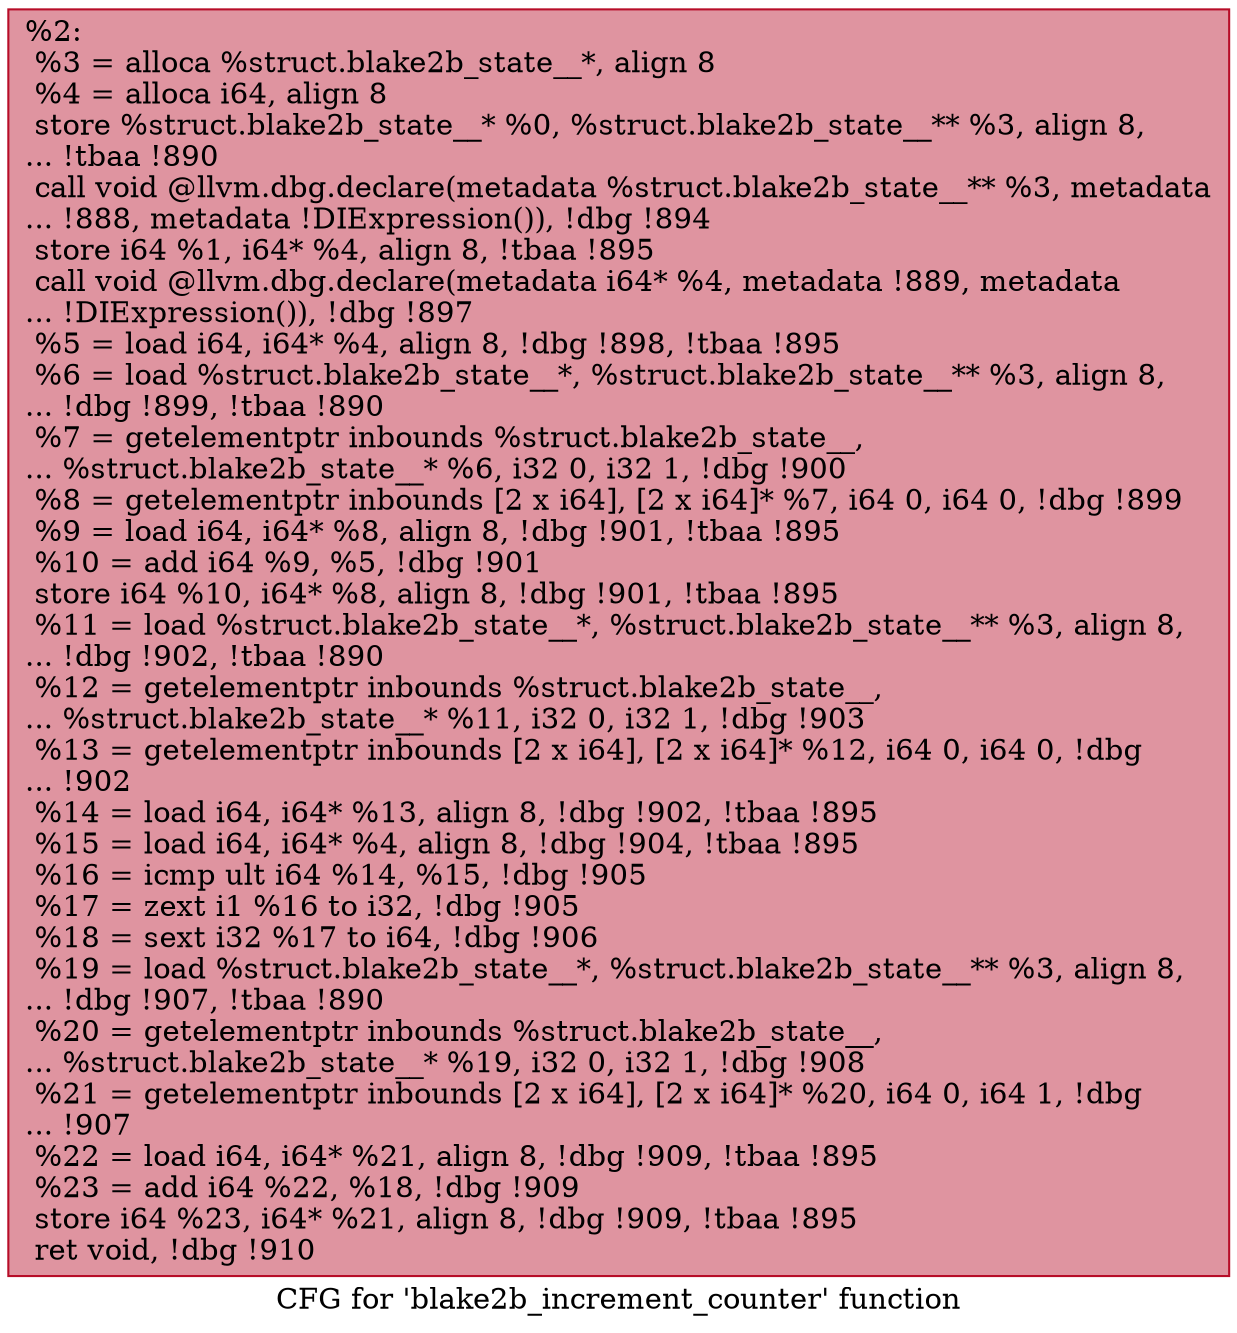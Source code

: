 digraph "CFG for 'blake2b_increment_counter' function" {
	label="CFG for 'blake2b_increment_counter' function";

	Node0x129a1c0 [shape=record,color="#b70d28ff", style=filled, fillcolor="#b70d2870",label="{%2:\l  %3 = alloca %struct.blake2b_state__*, align 8\l  %4 = alloca i64, align 8\l  store %struct.blake2b_state__* %0, %struct.blake2b_state__** %3, align 8,\l... !tbaa !890\l  call void @llvm.dbg.declare(metadata %struct.blake2b_state__** %3, metadata\l... !888, metadata !DIExpression()), !dbg !894\l  store i64 %1, i64* %4, align 8, !tbaa !895\l  call void @llvm.dbg.declare(metadata i64* %4, metadata !889, metadata\l... !DIExpression()), !dbg !897\l  %5 = load i64, i64* %4, align 8, !dbg !898, !tbaa !895\l  %6 = load %struct.blake2b_state__*, %struct.blake2b_state__** %3, align 8,\l... !dbg !899, !tbaa !890\l  %7 = getelementptr inbounds %struct.blake2b_state__,\l... %struct.blake2b_state__* %6, i32 0, i32 1, !dbg !900\l  %8 = getelementptr inbounds [2 x i64], [2 x i64]* %7, i64 0, i64 0, !dbg !899\l  %9 = load i64, i64* %8, align 8, !dbg !901, !tbaa !895\l  %10 = add i64 %9, %5, !dbg !901\l  store i64 %10, i64* %8, align 8, !dbg !901, !tbaa !895\l  %11 = load %struct.blake2b_state__*, %struct.blake2b_state__** %3, align 8,\l... !dbg !902, !tbaa !890\l  %12 = getelementptr inbounds %struct.blake2b_state__,\l... %struct.blake2b_state__* %11, i32 0, i32 1, !dbg !903\l  %13 = getelementptr inbounds [2 x i64], [2 x i64]* %12, i64 0, i64 0, !dbg\l... !902\l  %14 = load i64, i64* %13, align 8, !dbg !902, !tbaa !895\l  %15 = load i64, i64* %4, align 8, !dbg !904, !tbaa !895\l  %16 = icmp ult i64 %14, %15, !dbg !905\l  %17 = zext i1 %16 to i32, !dbg !905\l  %18 = sext i32 %17 to i64, !dbg !906\l  %19 = load %struct.blake2b_state__*, %struct.blake2b_state__** %3, align 8,\l... !dbg !907, !tbaa !890\l  %20 = getelementptr inbounds %struct.blake2b_state__,\l... %struct.blake2b_state__* %19, i32 0, i32 1, !dbg !908\l  %21 = getelementptr inbounds [2 x i64], [2 x i64]* %20, i64 0, i64 1, !dbg\l... !907\l  %22 = load i64, i64* %21, align 8, !dbg !909, !tbaa !895\l  %23 = add i64 %22, %18, !dbg !909\l  store i64 %23, i64* %21, align 8, !dbg !909, !tbaa !895\l  ret void, !dbg !910\l}"];
}
